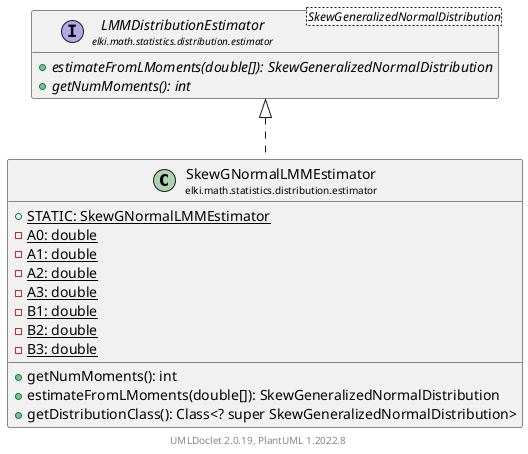 @startuml
    remove .*\.(Instance|Par|Parameterizer|Factory)$
    set namespaceSeparator none
    hide empty fields
    hide empty methods

    class "<size:14>SkewGNormalLMMEstimator\n<size:10>elki.math.statistics.distribution.estimator" as elki.math.statistics.distribution.estimator.SkewGNormalLMMEstimator [[SkewGNormalLMMEstimator.html]] {
        {static} +STATIC: SkewGNormalLMMEstimator
        {static} -A0: double
        {static} -A1: double
        {static} -A2: double
        {static} -A3: double
        {static} -B1: double
        {static} -B2: double
        {static} -B3: double
        +getNumMoments(): int
        +estimateFromLMoments(double[]): SkewGeneralizedNormalDistribution
        +getDistributionClass(): Class<? super SkewGeneralizedNormalDistribution>
    }

    interface "<size:14>LMMDistributionEstimator\n<size:10>elki.math.statistics.distribution.estimator" as elki.math.statistics.distribution.estimator.LMMDistributionEstimator<SkewGeneralizedNormalDistribution> [[LMMDistributionEstimator.html]] {
        {abstract} +estimateFromLMoments(double[]): SkewGeneralizedNormalDistribution
        {abstract} +getNumMoments(): int
    }
    class "<size:14>SkewGNormalLMMEstimator.Par\n<size:10>elki.math.statistics.distribution.estimator" as elki.math.statistics.distribution.estimator.SkewGNormalLMMEstimator.Par [[SkewGNormalLMMEstimator.Par.html]]

    elki.math.statistics.distribution.estimator.LMMDistributionEstimator <|.. elki.math.statistics.distribution.estimator.SkewGNormalLMMEstimator
    elki.math.statistics.distribution.estimator.SkewGNormalLMMEstimator +-- elki.math.statistics.distribution.estimator.SkewGNormalLMMEstimator.Par

    center footer UMLDoclet 2.0.19, PlantUML 1.2022.8
@enduml
